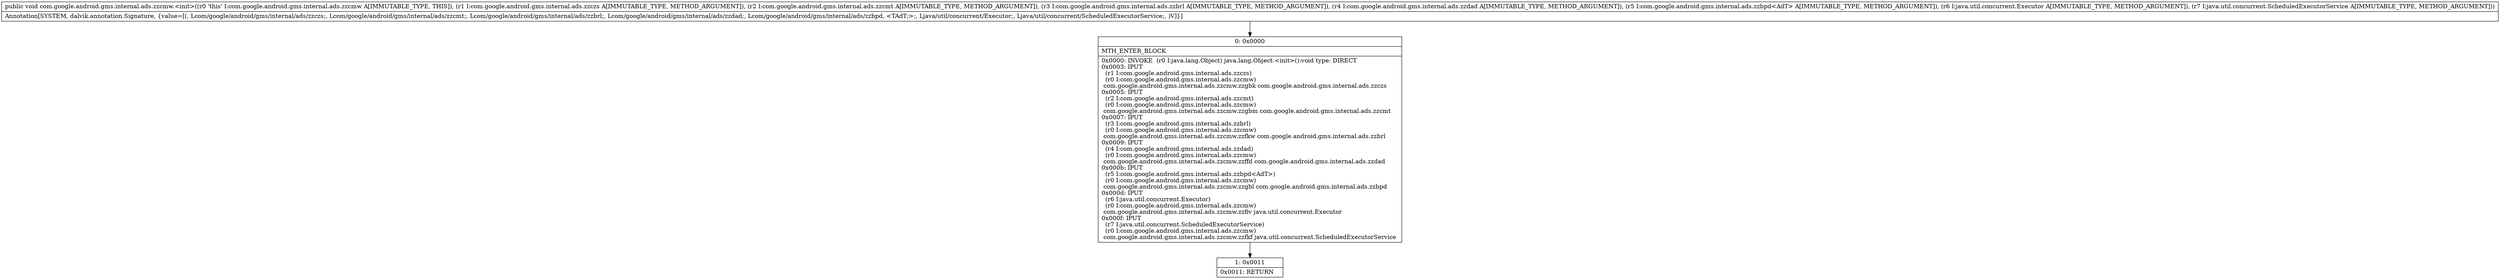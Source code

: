 digraph "CFG forcom.google.android.gms.internal.ads.zzcmw.\<init\>(Lcom\/google\/android\/gms\/internal\/ads\/zzczs;Lcom\/google\/android\/gms\/internal\/ads\/zzcmt;Lcom\/google\/android\/gms\/internal\/ads\/zzbrl;Lcom\/google\/android\/gms\/internal\/ads\/zzdad;Lcom\/google\/android\/gms\/internal\/ads\/zzbpd;Ljava\/util\/concurrent\/Executor;Ljava\/util\/concurrent\/ScheduledExecutorService;)V" {
Node_0 [shape=record,label="{0\:\ 0x0000|MTH_ENTER_BLOCK\l|0x0000: INVOKE  (r0 I:java.lang.Object) java.lang.Object.\<init\>():void type: DIRECT \l0x0003: IPUT  \l  (r1 I:com.google.android.gms.internal.ads.zzczs)\l  (r0 I:com.google.android.gms.internal.ads.zzcmw)\l com.google.android.gms.internal.ads.zzcmw.zzgbk com.google.android.gms.internal.ads.zzczs \l0x0005: IPUT  \l  (r2 I:com.google.android.gms.internal.ads.zzcmt)\l  (r0 I:com.google.android.gms.internal.ads.zzcmw)\l com.google.android.gms.internal.ads.zzcmw.zzgbm com.google.android.gms.internal.ads.zzcmt \l0x0007: IPUT  \l  (r3 I:com.google.android.gms.internal.ads.zzbrl)\l  (r0 I:com.google.android.gms.internal.ads.zzcmw)\l com.google.android.gms.internal.ads.zzcmw.zzfkw com.google.android.gms.internal.ads.zzbrl \l0x0009: IPUT  \l  (r4 I:com.google.android.gms.internal.ads.zzdad)\l  (r0 I:com.google.android.gms.internal.ads.zzcmw)\l com.google.android.gms.internal.ads.zzcmw.zzffd com.google.android.gms.internal.ads.zzdad \l0x000b: IPUT  \l  (r5 I:com.google.android.gms.internal.ads.zzbpd\<AdT\>)\l  (r0 I:com.google.android.gms.internal.ads.zzcmw)\l com.google.android.gms.internal.ads.zzcmw.zzgbl com.google.android.gms.internal.ads.zzbpd \l0x000d: IPUT  \l  (r6 I:java.util.concurrent.Executor)\l  (r0 I:com.google.android.gms.internal.ads.zzcmw)\l com.google.android.gms.internal.ads.zzcmw.zzfiv java.util.concurrent.Executor \l0x000f: IPUT  \l  (r7 I:java.util.concurrent.ScheduledExecutorService)\l  (r0 I:com.google.android.gms.internal.ads.zzcmw)\l com.google.android.gms.internal.ads.zzcmw.zzfkf java.util.concurrent.ScheduledExecutorService \l}"];
Node_1 [shape=record,label="{1\:\ 0x0011|0x0011: RETURN   \l}"];
MethodNode[shape=record,label="{public void com.google.android.gms.internal.ads.zzcmw.\<init\>((r0 'this' I:com.google.android.gms.internal.ads.zzcmw A[IMMUTABLE_TYPE, THIS]), (r1 I:com.google.android.gms.internal.ads.zzczs A[IMMUTABLE_TYPE, METHOD_ARGUMENT]), (r2 I:com.google.android.gms.internal.ads.zzcmt A[IMMUTABLE_TYPE, METHOD_ARGUMENT]), (r3 I:com.google.android.gms.internal.ads.zzbrl A[IMMUTABLE_TYPE, METHOD_ARGUMENT]), (r4 I:com.google.android.gms.internal.ads.zzdad A[IMMUTABLE_TYPE, METHOD_ARGUMENT]), (r5 I:com.google.android.gms.internal.ads.zzbpd\<AdT\> A[IMMUTABLE_TYPE, METHOD_ARGUMENT]), (r6 I:java.util.concurrent.Executor A[IMMUTABLE_TYPE, METHOD_ARGUMENT]), (r7 I:java.util.concurrent.ScheduledExecutorService A[IMMUTABLE_TYPE, METHOD_ARGUMENT]))  | Annotation[SYSTEM, dalvik.annotation.Signature, \{value=[(, Lcom\/google\/android\/gms\/internal\/ads\/zzczs;, Lcom\/google\/android\/gms\/internal\/ads\/zzcmt;, Lcom\/google\/android\/gms\/internal\/ads\/zzbrl;, Lcom\/google\/android\/gms\/internal\/ads\/zzdad;, Lcom\/google\/android\/gms\/internal\/ads\/zzbpd, \<TAdT;\>;, Ljava\/util\/concurrent\/Executor;, Ljava\/util\/concurrent\/ScheduledExecutorService;, )V]\}]\l}"];
MethodNode -> Node_0;
Node_0 -> Node_1;
}

